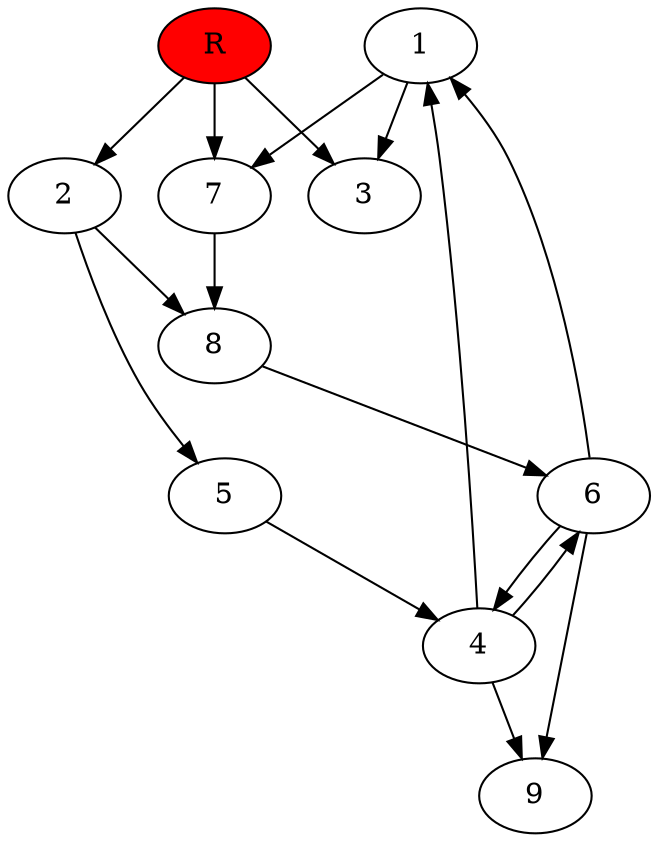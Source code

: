 digraph prb34354 {
	1
	2
	3
	4
	5
	6
	7
	8
	R [fillcolor="#ff0000" style=filled]
	1 -> 3
	1 -> 7
	2 -> 5
	2 -> 8
	4 -> 1
	4 -> 6
	4 -> 9
	5 -> 4
	6 -> 1
	6 -> 4
	6 -> 9
	7 -> 8
	8 -> 6
	R -> 2
	R -> 3
	R -> 7
}

